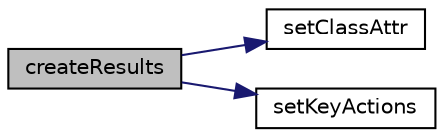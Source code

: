 digraph "createResults"
{
  edge [fontname="Helvetica",fontsize="10",labelfontname="Helvetica",labelfontsize="10"];
  node [fontname="Helvetica",fontsize="10",shape=record];
  rankdir="LR";
  Node1 [label="createResults",height=0.2,width=0.4,color="black", fillcolor="grey75", style="filled", fontcolor="black"];
  Node1 -> Node2 [color="midnightblue",fontsize="10",style="solid",fontname="Helvetica"];
  Node2 [label="setClassAttr",height=0.2,width=0.4,color="black", fillcolor="white", style="filled",URL="$search_8js.html#a499422fc054a5278ae32801ec0082c56"];
  Node1 -> Node3 [color="midnightblue",fontsize="10",style="solid",fontname="Helvetica"];
  Node3 [label="setKeyActions",height=0.2,width=0.4,color="black", fillcolor="white", style="filled",URL="$search_8js.html#a98192fa2929bb8e4b0a890a4909ab9b2"];
}
